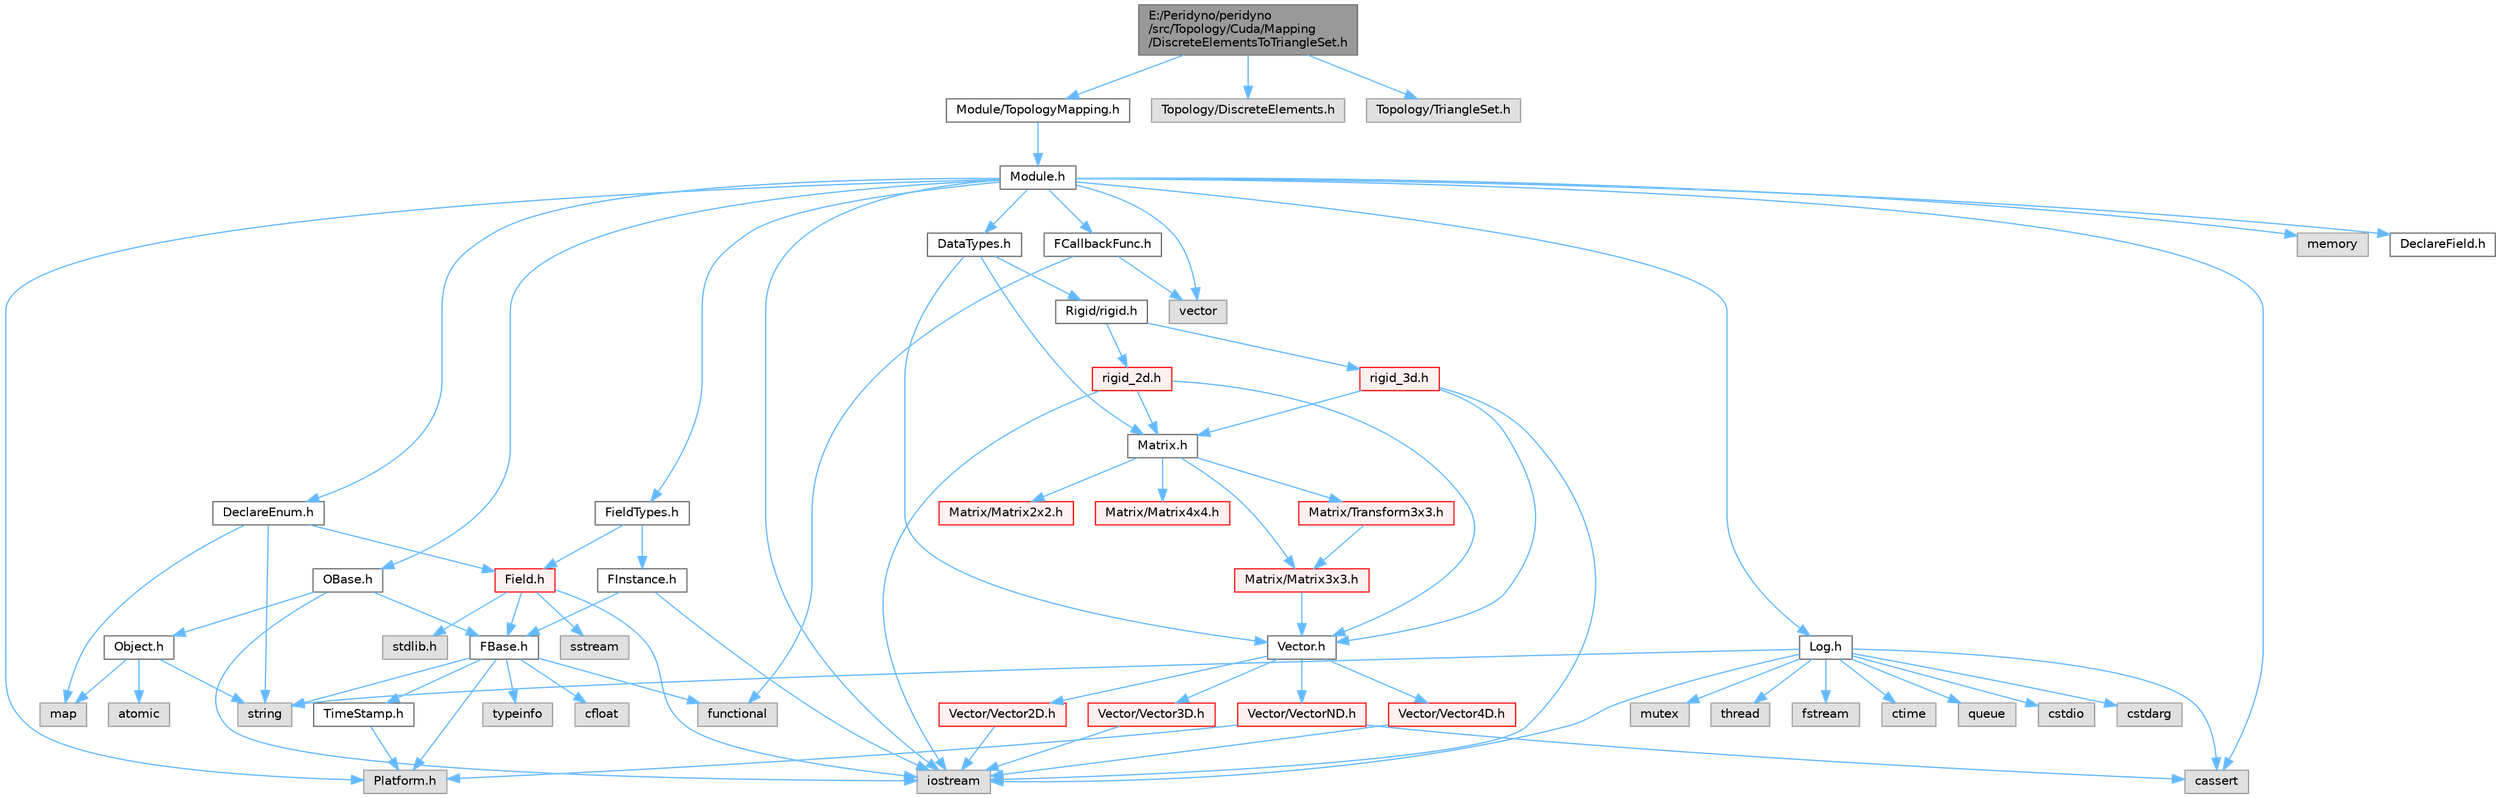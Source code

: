 digraph "E:/Peridyno/peridyno/src/Topology/Cuda/Mapping/DiscreteElementsToTriangleSet.h"
{
 // LATEX_PDF_SIZE
  bgcolor="transparent";
  edge [fontname=Helvetica,fontsize=10,labelfontname=Helvetica,labelfontsize=10];
  node [fontname=Helvetica,fontsize=10,shape=box,height=0.2,width=0.4];
  Node1 [id="Node000001",label="E:/Peridyno/peridyno\l/src/Topology/Cuda/Mapping\l/DiscreteElementsToTriangleSet.h",height=0.2,width=0.4,color="gray40", fillcolor="grey60", style="filled", fontcolor="black",tooltip=" "];
  Node1 -> Node2 [id="edge1_Node000001_Node000002",color="steelblue1",style="solid",tooltip=" "];
  Node2 [id="Node000002",label="Module/TopologyMapping.h",height=0.2,width=0.4,color="grey40", fillcolor="white", style="filled",URL="$_topology_mapping_8h.html",tooltip=" "];
  Node2 -> Node3 [id="edge2_Node000002_Node000003",color="steelblue1",style="solid",tooltip=" "];
  Node3 [id="Node000003",label="Module.h",height=0.2,width=0.4,color="grey40", fillcolor="white", style="filled",URL="$_module_8h.html",tooltip=" "];
  Node3 -> Node4 [id="edge3_Node000003_Node000004",color="steelblue1",style="solid",tooltip=" "];
  Node4 [id="Node000004",label="Platform.h",height=0.2,width=0.4,color="grey60", fillcolor="#E0E0E0", style="filled",tooltip=" "];
  Node3 -> Node5 [id="edge4_Node000003_Node000005",color="steelblue1",style="solid",tooltip=" "];
  Node5 [id="Node000005",label="memory",height=0.2,width=0.4,color="grey60", fillcolor="#E0E0E0", style="filled",tooltip=" "];
  Node3 -> Node6 [id="edge5_Node000003_Node000006",color="steelblue1",style="solid",tooltip=" "];
  Node6 [id="Node000006",label="vector",height=0.2,width=0.4,color="grey60", fillcolor="#E0E0E0", style="filled",tooltip=" "];
  Node3 -> Node7 [id="edge6_Node000003_Node000007",color="steelblue1",style="solid",tooltip=" "];
  Node7 [id="Node000007",label="cassert",height=0.2,width=0.4,color="grey60", fillcolor="#E0E0E0", style="filled",tooltip=" "];
  Node3 -> Node8 [id="edge7_Node000003_Node000008",color="steelblue1",style="solid",tooltip=" "];
  Node8 [id="Node000008",label="iostream",height=0.2,width=0.4,color="grey60", fillcolor="#E0E0E0", style="filled",tooltip=" "];
  Node3 -> Node9 [id="edge8_Node000003_Node000009",color="steelblue1",style="solid",tooltip=" "];
  Node9 [id="Node000009",label="OBase.h",height=0.2,width=0.4,color="grey40", fillcolor="white", style="filled",URL="$_o_base_8h.html",tooltip=" "];
  Node9 -> Node8 [id="edge9_Node000009_Node000008",color="steelblue1",style="solid",tooltip=" "];
  Node9 -> Node10 [id="edge10_Node000009_Node000010",color="steelblue1",style="solid",tooltip=" "];
  Node10 [id="Node000010",label="FBase.h",height=0.2,width=0.4,color="grey40", fillcolor="white", style="filled",URL="$_f_base_8h.html",tooltip=" "];
  Node10 -> Node4 [id="edge11_Node000010_Node000004",color="steelblue1",style="solid",tooltip=" "];
  Node10 -> Node11 [id="edge12_Node000010_Node000011",color="steelblue1",style="solid",tooltip=" "];
  Node11 [id="Node000011",label="TimeStamp.h",height=0.2,width=0.4,color="grey40", fillcolor="white", style="filled",URL="$_time_stamp_8h.html",tooltip=" "];
  Node11 -> Node4 [id="edge13_Node000011_Node000004",color="steelblue1",style="solid",tooltip=" "];
  Node10 -> Node12 [id="edge14_Node000010_Node000012",color="steelblue1",style="solid",tooltip=" "];
  Node12 [id="Node000012",label="typeinfo",height=0.2,width=0.4,color="grey60", fillcolor="#E0E0E0", style="filled",tooltip=" "];
  Node10 -> Node13 [id="edge15_Node000010_Node000013",color="steelblue1",style="solid",tooltip=" "];
  Node13 [id="Node000013",label="string",height=0.2,width=0.4,color="grey60", fillcolor="#E0E0E0", style="filled",tooltip=" "];
  Node10 -> Node14 [id="edge16_Node000010_Node000014",color="steelblue1",style="solid",tooltip=" "];
  Node14 [id="Node000014",label="functional",height=0.2,width=0.4,color="grey60", fillcolor="#E0E0E0", style="filled",tooltip=" "];
  Node10 -> Node15 [id="edge17_Node000010_Node000015",color="steelblue1",style="solid",tooltip=" "];
  Node15 [id="Node000015",label="cfloat",height=0.2,width=0.4,color="grey60", fillcolor="#E0E0E0", style="filled",tooltip=" "];
  Node9 -> Node16 [id="edge18_Node000009_Node000016",color="steelblue1",style="solid",tooltip=" "];
  Node16 [id="Node000016",label="Object.h",height=0.2,width=0.4,color="grey40", fillcolor="white", style="filled",URL="$_object_8h.html",tooltip=" "];
  Node16 -> Node13 [id="edge19_Node000016_Node000013",color="steelblue1",style="solid",tooltip=" "];
  Node16 -> Node17 [id="edge20_Node000016_Node000017",color="steelblue1",style="solid",tooltip=" "];
  Node17 [id="Node000017",label="atomic",height=0.2,width=0.4,color="grey60", fillcolor="#E0E0E0", style="filled",tooltip=" "];
  Node16 -> Node18 [id="edge21_Node000016_Node000018",color="steelblue1",style="solid",tooltip=" "];
  Node18 [id="Node000018",label="map",height=0.2,width=0.4,color="grey60", fillcolor="#E0E0E0", style="filled",tooltip=" "];
  Node3 -> Node19 [id="edge22_Node000003_Node000019",color="steelblue1",style="solid",tooltip=" "];
  Node19 [id="Node000019",label="Log.h",height=0.2,width=0.4,color="grey40", fillcolor="white", style="filled",URL="$_log_8h.html",tooltip=" "];
  Node19 -> Node20 [id="edge23_Node000019_Node000020",color="steelblue1",style="solid",tooltip=" "];
  Node20 [id="Node000020",label="mutex",height=0.2,width=0.4,color="grey60", fillcolor="#E0E0E0", style="filled",tooltip=" "];
  Node19 -> Node21 [id="edge24_Node000019_Node000021",color="steelblue1",style="solid",tooltip=" "];
  Node21 [id="Node000021",label="thread",height=0.2,width=0.4,color="grey60", fillcolor="#E0E0E0", style="filled",tooltip=" "];
  Node19 -> Node13 [id="edge25_Node000019_Node000013",color="steelblue1",style="solid",tooltip=" "];
  Node19 -> Node22 [id="edge26_Node000019_Node000022",color="steelblue1",style="solid",tooltip=" "];
  Node22 [id="Node000022",label="fstream",height=0.2,width=0.4,color="grey60", fillcolor="#E0E0E0", style="filled",tooltip=" "];
  Node19 -> Node8 [id="edge27_Node000019_Node000008",color="steelblue1",style="solid",tooltip=" "];
  Node19 -> Node23 [id="edge28_Node000019_Node000023",color="steelblue1",style="solid",tooltip=" "];
  Node23 [id="Node000023",label="ctime",height=0.2,width=0.4,color="grey60", fillcolor="#E0E0E0", style="filled",tooltip=" "];
  Node19 -> Node24 [id="edge29_Node000019_Node000024",color="steelblue1",style="solid",tooltip=" "];
  Node24 [id="Node000024",label="queue",height=0.2,width=0.4,color="grey60", fillcolor="#E0E0E0", style="filled",tooltip=" "];
  Node19 -> Node25 [id="edge30_Node000019_Node000025",color="steelblue1",style="solid",tooltip=" "];
  Node25 [id="Node000025",label="cstdio",height=0.2,width=0.4,color="grey60", fillcolor="#E0E0E0", style="filled",tooltip=" "];
  Node19 -> Node7 [id="edge31_Node000019_Node000007",color="steelblue1",style="solid",tooltip=" "];
  Node19 -> Node26 [id="edge32_Node000019_Node000026",color="steelblue1",style="solid",tooltip=" "];
  Node26 [id="Node000026",label="cstdarg",height=0.2,width=0.4,color="grey60", fillcolor="#E0E0E0", style="filled",tooltip=" "];
  Node3 -> Node27 [id="edge33_Node000003_Node000027",color="steelblue1",style="solid",tooltip=" "];
  Node27 [id="Node000027",label="DataTypes.h",height=0.2,width=0.4,color="grey40", fillcolor="white", style="filled",URL="$_data_types_8h.html",tooltip=" "];
  Node27 -> Node28 [id="edge34_Node000027_Node000028",color="steelblue1",style="solid",tooltip=" "];
  Node28 [id="Node000028",label="Vector.h",height=0.2,width=0.4,color="grey40", fillcolor="white", style="filled",URL="$_vector_8h.html",tooltip=" "];
  Node28 -> Node29 [id="edge35_Node000028_Node000029",color="steelblue1",style="solid",tooltip=" "];
  Node29 [id="Node000029",label="Vector/Vector2D.h",height=0.2,width=0.4,color="red", fillcolor="#FFF0F0", style="filled",URL="$_vector2_d_8h.html",tooltip=" "];
  Node29 -> Node8 [id="edge36_Node000029_Node000008",color="steelblue1",style="solid",tooltip=" "];
  Node28 -> Node35 [id="edge37_Node000028_Node000035",color="steelblue1",style="solid",tooltip=" "];
  Node35 [id="Node000035",label="Vector/Vector3D.h",height=0.2,width=0.4,color="red", fillcolor="#FFF0F0", style="filled",URL="$_vector3_d_8h.html",tooltip=" "];
  Node35 -> Node8 [id="edge38_Node000035_Node000008",color="steelblue1",style="solid",tooltip=" "];
  Node28 -> Node38 [id="edge39_Node000028_Node000038",color="steelblue1",style="solid",tooltip=" "];
  Node38 [id="Node000038",label="Vector/Vector4D.h",height=0.2,width=0.4,color="red", fillcolor="#FFF0F0", style="filled",URL="$_vector4_d_8h.html",tooltip=" "];
  Node38 -> Node8 [id="edge40_Node000038_Node000008",color="steelblue1",style="solid",tooltip=" "];
  Node28 -> Node41 [id="edge41_Node000028_Node000041",color="steelblue1",style="solid",tooltip=" "];
  Node41 [id="Node000041",label="Vector/VectorND.h",height=0.2,width=0.4,color="red", fillcolor="#FFF0F0", style="filled",URL="$_vector_n_d_8h.html",tooltip=" "];
  Node41 -> Node7 [id="edge42_Node000041_Node000007",color="steelblue1",style="solid",tooltip=" "];
  Node41 -> Node4 [id="edge43_Node000041_Node000004",color="steelblue1",style="solid",tooltip=" "];
  Node27 -> Node47 [id="edge44_Node000027_Node000047",color="steelblue1",style="solid",tooltip=" "];
  Node47 [id="Node000047",label="Matrix.h",height=0.2,width=0.4,color="grey40", fillcolor="white", style="filled",URL="$_matrix_8h.html",tooltip=" "];
  Node47 -> Node48 [id="edge45_Node000047_Node000048",color="steelblue1",style="solid",tooltip=" "];
  Node48 [id="Node000048",label="Matrix/Matrix2x2.h",height=0.2,width=0.4,color="red", fillcolor="#FFF0F0", style="filled",URL="$_matrix2x2_8h.html",tooltip=" "];
  Node47 -> Node53 [id="edge46_Node000047_Node000053",color="steelblue1",style="solid",tooltip=" "];
  Node53 [id="Node000053",label="Matrix/Matrix3x3.h",height=0.2,width=0.4,color="red", fillcolor="#FFF0F0", style="filled",URL="$_matrix3x3_8h.html",tooltip=" "];
  Node53 -> Node28 [id="edge47_Node000053_Node000028",color="steelblue1",style="solid",tooltip=" "];
  Node47 -> Node56 [id="edge48_Node000047_Node000056",color="steelblue1",style="solid",tooltip=" "];
  Node56 [id="Node000056",label="Matrix/Matrix4x4.h",height=0.2,width=0.4,color="red", fillcolor="#FFF0F0", style="filled",URL="$_matrix4x4_8h.html",tooltip=" "];
  Node47 -> Node59 [id="edge49_Node000047_Node000059",color="steelblue1",style="solid",tooltip=" "];
  Node59 [id="Node000059",label="Matrix/Transform3x3.h",height=0.2,width=0.4,color="red", fillcolor="#FFF0F0", style="filled",URL="$_transform3x3_8h.html",tooltip=" "];
  Node59 -> Node53 [id="edge50_Node000059_Node000053",color="steelblue1",style="solid",tooltip=" "];
  Node27 -> Node64 [id="edge51_Node000027_Node000064",color="steelblue1",style="solid",tooltip=" "];
  Node64 [id="Node000064",label="Rigid/rigid.h",height=0.2,width=0.4,color="grey40", fillcolor="white", style="filled",URL="$rigid_8h.html",tooltip=" "];
  Node64 -> Node65 [id="edge52_Node000064_Node000065",color="steelblue1",style="solid",tooltip=" "];
  Node65 [id="Node000065",label="rigid_2d.h",height=0.2,width=0.4,color="red", fillcolor="#FFF0F0", style="filled",URL="$rigid__2d_8h.html",tooltip=" "];
  Node65 -> Node8 [id="edge53_Node000065_Node000008",color="steelblue1",style="solid",tooltip=" "];
  Node65 -> Node28 [id="edge54_Node000065_Node000028",color="steelblue1",style="solid",tooltip=" "];
  Node65 -> Node47 [id="edge55_Node000065_Node000047",color="steelblue1",style="solid",tooltip=" "];
  Node64 -> Node67 [id="edge56_Node000064_Node000067",color="steelblue1",style="solid",tooltip=" "];
  Node67 [id="Node000067",label="rigid_3d.h",height=0.2,width=0.4,color="red", fillcolor="#FFF0F0", style="filled",URL="$rigid__3d_8h.html",tooltip=" "];
  Node67 -> Node8 [id="edge57_Node000067_Node000008",color="steelblue1",style="solid",tooltip=" "];
  Node67 -> Node28 [id="edge58_Node000067_Node000028",color="steelblue1",style="solid",tooltip=" "];
  Node67 -> Node47 [id="edge59_Node000067_Node000047",color="steelblue1",style="solid",tooltip=" "];
  Node3 -> Node68 [id="edge60_Node000003_Node000068",color="steelblue1",style="solid",tooltip=" "];
  Node68 [id="Node000068",label="DeclareEnum.h",height=0.2,width=0.4,color="grey40", fillcolor="white", style="filled",URL="$_declare_enum_8h.html",tooltip=" "];
  Node68 -> Node18 [id="edge61_Node000068_Node000018",color="steelblue1",style="solid",tooltip=" "];
  Node68 -> Node13 [id="edge62_Node000068_Node000013",color="steelblue1",style="solid",tooltip=" "];
  Node68 -> Node69 [id="edge63_Node000068_Node000069",color="steelblue1",style="solid",tooltip=" "];
  Node69 [id="Node000069",label="Field.h",height=0.2,width=0.4,color="red", fillcolor="#FFF0F0", style="filled",URL="$_field_8h.html",tooltip=" "];
  Node69 -> Node8 [id="edge64_Node000069_Node000008",color="steelblue1",style="solid",tooltip=" "];
  Node69 -> Node70 [id="edge65_Node000069_Node000070",color="steelblue1",style="solid",tooltip=" "];
  Node70 [id="Node000070",label="stdlib.h",height=0.2,width=0.4,color="grey60", fillcolor="#E0E0E0", style="filled",tooltip=" "];
  Node69 -> Node71 [id="edge66_Node000069_Node000071",color="steelblue1",style="solid",tooltip=" "];
  Node71 [id="Node000071",label="sstream",height=0.2,width=0.4,color="grey60", fillcolor="#E0E0E0", style="filled",tooltip=" "];
  Node69 -> Node10 [id="edge67_Node000069_Node000010",color="steelblue1",style="solid",tooltip=" "];
  Node3 -> Node85 [id="edge68_Node000003_Node000085",color="steelblue1",style="solid",tooltip=" "];
  Node85 [id="Node000085",label="DeclareField.h",height=0.2,width=0.4,color="grey40", fillcolor="white", style="filled",URL="$_declare_field_8h.html",tooltip=" "];
  Node3 -> Node86 [id="edge69_Node000003_Node000086",color="steelblue1",style="solid",tooltip=" "];
  Node86 [id="Node000086",label="FCallbackFunc.h",height=0.2,width=0.4,color="grey40", fillcolor="white", style="filled",URL="$_f_callback_func_8h.html",tooltip=" "];
  Node86 -> Node6 [id="edge70_Node000086_Node000006",color="steelblue1",style="solid",tooltip=" "];
  Node86 -> Node14 [id="edge71_Node000086_Node000014",color="steelblue1",style="solid",tooltip=" "];
  Node3 -> Node87 [id="edge72_Node000003_Node000087",color="steelblue1",style="solid",tooltip=" "];
  Node87 [id="Node000087",label="FieldTypes.h",height=0.2,width=0.4,color="grey40", fillcolor="white", style="filled",URL="$_field_types_8h.html",tooltip=" "];
  Node87 -> Node69 [id="edge73_Node000087_Node000069",color="steelblue1",style="solid",tooltip=" "];
  Node87 -> Node88 [id="edge74_Node000087_Node000088",color="steelblue1",style="solid",tooltip=" "];
  Node88 [id="Node000088",label="FInstance.h",height=0.2,width=0.4,color="grey40", fillcolor="white", style="filled",URL="$_f_instance_8h.html",tooltip=" "];
  Node88 -> Node8 [id="edge75_Node000088_Node000008",color="steelblue1",style="solid",tooltip=" "];
  Node88 -> Node10 [id="edge76_Node000088_Node000010",color="steelblue1",style="solid",tooltip=" "];
  Node1 -> Node89 [id="edge77_Node000001_Node000089",color="steelblue1",style="solid",tooltip=" "];
  Node89 [id="Node000089",label="Topology/DiscreteElements.h",height=0.2,width=0.4,color="grey60", fillcolor="#E0E0E0", style="filled",tooltip=" "];
  Node1 -> Node90 [id="edge78_Node000001_Node000090",color="steelblue1",style="solid",tooltip=" "];
  Node90 [id="Node000090",label="Topology/TriangleSet.h",height=0.2,width=0.4,color="grey60", fillcolor="#E0E0E0", style="filled",tooltip=" "];
}
